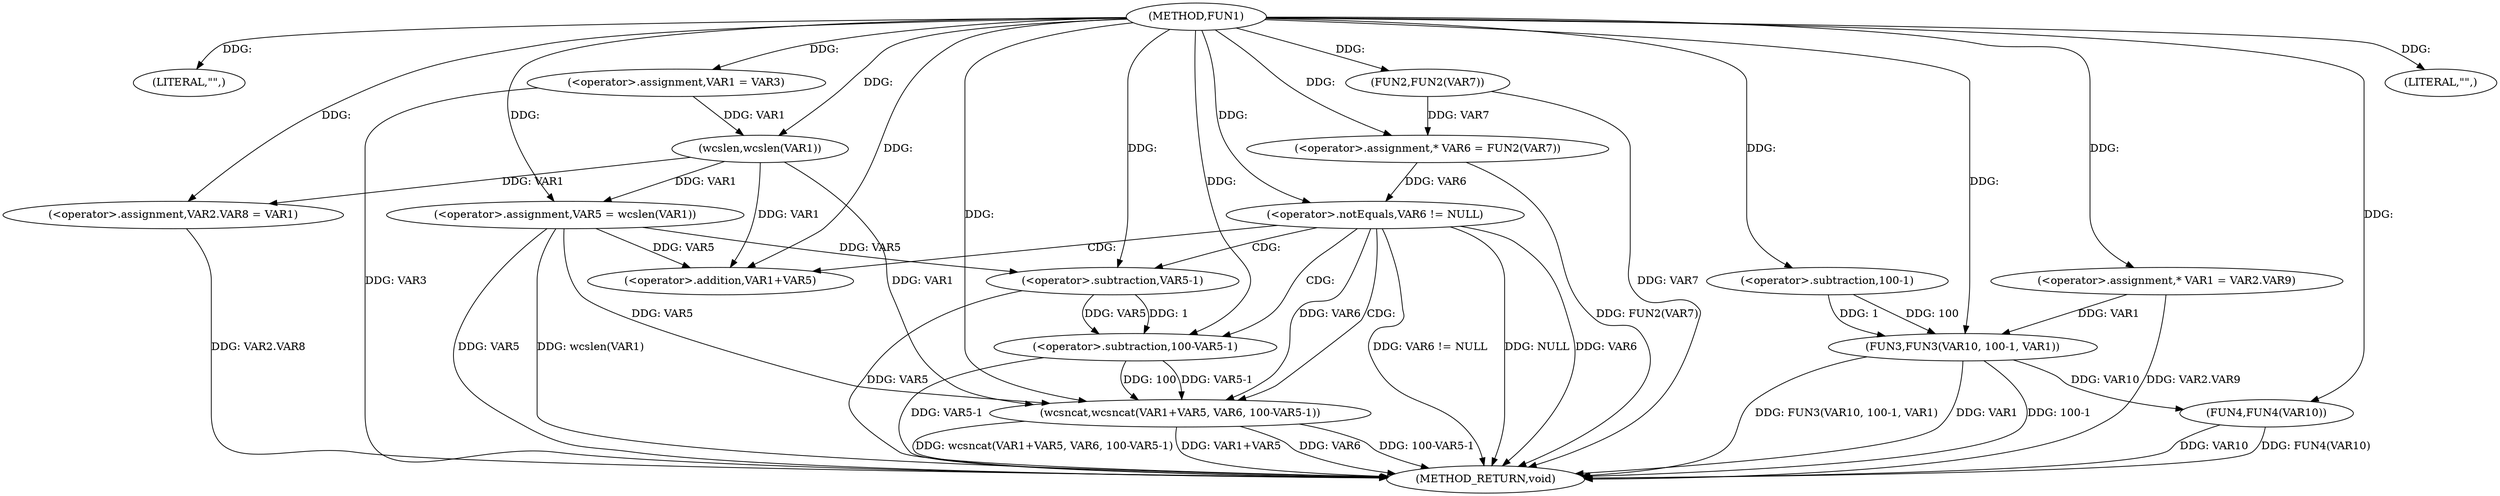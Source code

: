 digraph FUN1 {  
"1000100" [label = "(METHOD,FUN1)" ]
"1000156" [label = "(METHOD_RETURN,void)" ]
"1000104" [label = "(LITERAL,\"\",)" ]
"1000105" [label = "(<operator>.assignment,VAR1 = VAR3)" ]
"1000110" [label = "(<operator>.assignment,VAR5 = wcslen(VAR1))" ]
"1000112" [label = "(wcslen,wcslen(VAR1))" ]
"1000115" [label = "(<operator>.assignment,* VAR6 = FUN2(VAR7))" ]
"1000117" [label = "(FUN2,FUN2(VAR7))" ]
"1000120" [label = "(<operator>.notEquals,VAR6 != NULL)" ]
"1000124" [label = "(wcsncat,wcsncat(VAR1+VAR5, VAR6, 100-VAR5-1))" ]
"1000125" [label = "(<operator>.addition,VAR1+VAR5)" ]
"1000129" [label = "(<operator>.subtraction,100-VAR5-1)" ]
"1000131" [label = "(<operator>.subtraction,VAR5-1)" ]
"1000134" [label = "(<operator>.assignment,VAR2.VAR8 = VAR1)" ]
"1000141" [label = "(<operator>.assignment,* VAR1 = VAR2.VAR9)" ]
"1000147" [label = "(LITERAL,\"\",)" ]
"1000148" [label = "(FUN3,FUN3(VAR10, 100-1, VAR1))" ]
"1000150" [label = "(<operator>.subtraction,100-1)" ]
"1000154" [label = "(FUN4,FUN4(VAR10))" ]
  "1000115" -> "1000156"  [ label = "DDG: FUN2(VAR7)"] 
  "1000124" -> "1000156"  [ label = "DDG: VAR1+VAR5"] 
  "1000105" -> "1000156"  [ label = "DDG: VAR3"] 
  "1000148" -> "1000156"  [ label = "DDG: FUN3(VAR10, 100-1, VAR1)"] 
  "1000148" -> "1000156"  [ label = "DDG: VAR1"] 
  "1000117" -> "1000156"  [ label = "DDG: VAR7"] 
  "1000110" -> "1000156"  [ label = "DDG: wcslen(VAR1)"] 
  "1000154" -> "1000156"  [ label = "DDG: FUN4(VAR10)"] 
  "1000148" -> "1000156"  [ label = "DDG: 100-1"] 
  "1000124" -> "1000156"  [ label = "DDG: VAR6"] 
  "1000110" -> "1000156"  [ label = "DDG: VAR5"] 
  "1000131" -> "1000156"  [ label = "DDG: VAR5"] 
  "1000124" -> "1000156"  [ label = "DDG: 100-VAR5-1"] 
  "1000154" -> "1000156"  [ label = "DDG: VAR10"] 
  "1000120" -> "1000156"  [ label = "DDG: VAR6"] 
  "1000134" -> "1000156"  [ label = "DDG: VAR2.VAR8"] 
  "1000120" -> "1000156"  [ label = "DDG: VAR6 != NULL"] 
  "1000141" -> "1000156"  [ label = "DDG: VAR2.VAR9"] 
  "1000120" -> "1000156"  [ label = "DDG: NULL"] 
  "1000129" -> "1000156"  [ label = "DDG: VAR5-1"] 
  "1000124" -> "1000156"  [ label = "DDG: wcsncat(VAR1+VAR5, VAR6, 100-VAR5-1)"] 
  "1000100" -> "1000104"  [ label = "DDG: "] 
  "1000100" -> "1000105"  [ label = "DDG: "] 
  "1000112" -> "1000110"  [ label = "DDG: VAR1"] 
  "1000100" -> "1000110"  [ label = "DDG: "] 
  "1000105" -> "1000112"  [ label = "DDG: VAR1"] 
  "1000100" -> "1000112"  [ label = "DDG: "] 
  "1000117" -> "1000115"  [ label = "DDG: VAR7"] 
  "1000100" -> "1000115"  [ label = "DDG: "] 
  "1000100" -> "1000117"  [ label = "DDG: "] 
  "1000115" -> "1000120"  [ label = "DDG: VAR6"] 
  "1000100" -> "1000120"  [ label = "DDG: "] 
  "1000112" -> "1000124"  [ label = "DDG: VAR1"] 
  "1000100" -> "1000124"  [ label = "DDG: "] 
  "1000110" -> "1000124"  [ label = "DDG: VAR5"] 
  "1000112" -> "1000125"  [ label = "DDG: VAR1"] 
  "1000100" -> "1000125"  [ label = "DDG: "] 
  "1000110" -> "1000125"  [ label = "DDG: VAR5"] 
  "1000120" -> "1000124"  [ label = "DDG: VAR6"] 
  "1000129" -> "1000124"  [ label = "DDG: 100"] 
  "1000129" -> "1000124"  [ label = "DDG: VAR5-1"] 
  "1000100" -> "1000129"  [ label = "DDG: "] 
  "1000131" -> "1000129"  [ label = "DDG: VAR5"] 
  "1000131" -> "1000129"  [ label = "DDG: 1"] 
  "1000100" -> "1000131"  [ label = "DDG: "] 
  "1000110" -> "1000131"  [ label = "DDG: VAR5"] 
  "1000112" -> "1000134"  [ label = "DDG: VAR1"] 
  "1000100" -> "1000134"  [ label = "DDG: "] 
  "1000100" -> "1000141"  [ label = "DDG: "] 
  "1000100" -> "1000147"  [ label = "DDG: "] 
  "1000100" -> "1000148"  [ label = "DDG: "] 
  "1000150" -> "1000148"  [ label = "DDG: 100"] 
  "1000150" -> "1000148"  [ label = "DDG: 1"] 
  "1000100" -> "1000150"  [ label = "DDG: "] 
  "1000141" -> "1000148"  [ label = "DDG: VAR1"] 
  "1000148" -> "1000154"  [ label = "DDG: VAR10"] 
  "1000100" -> "1000154"  [ label = "DDG: "] 
  "1000120" -> "1000129"  [ label = "CDG: "] 
  "1000120" -> "1000124"  [ label = "CDG: "] 
  "1000120" -> "1000125"  [ label = "CDG: "] 
  "1000120" -> "1000131"  [ label = "CDG: "] 
}
